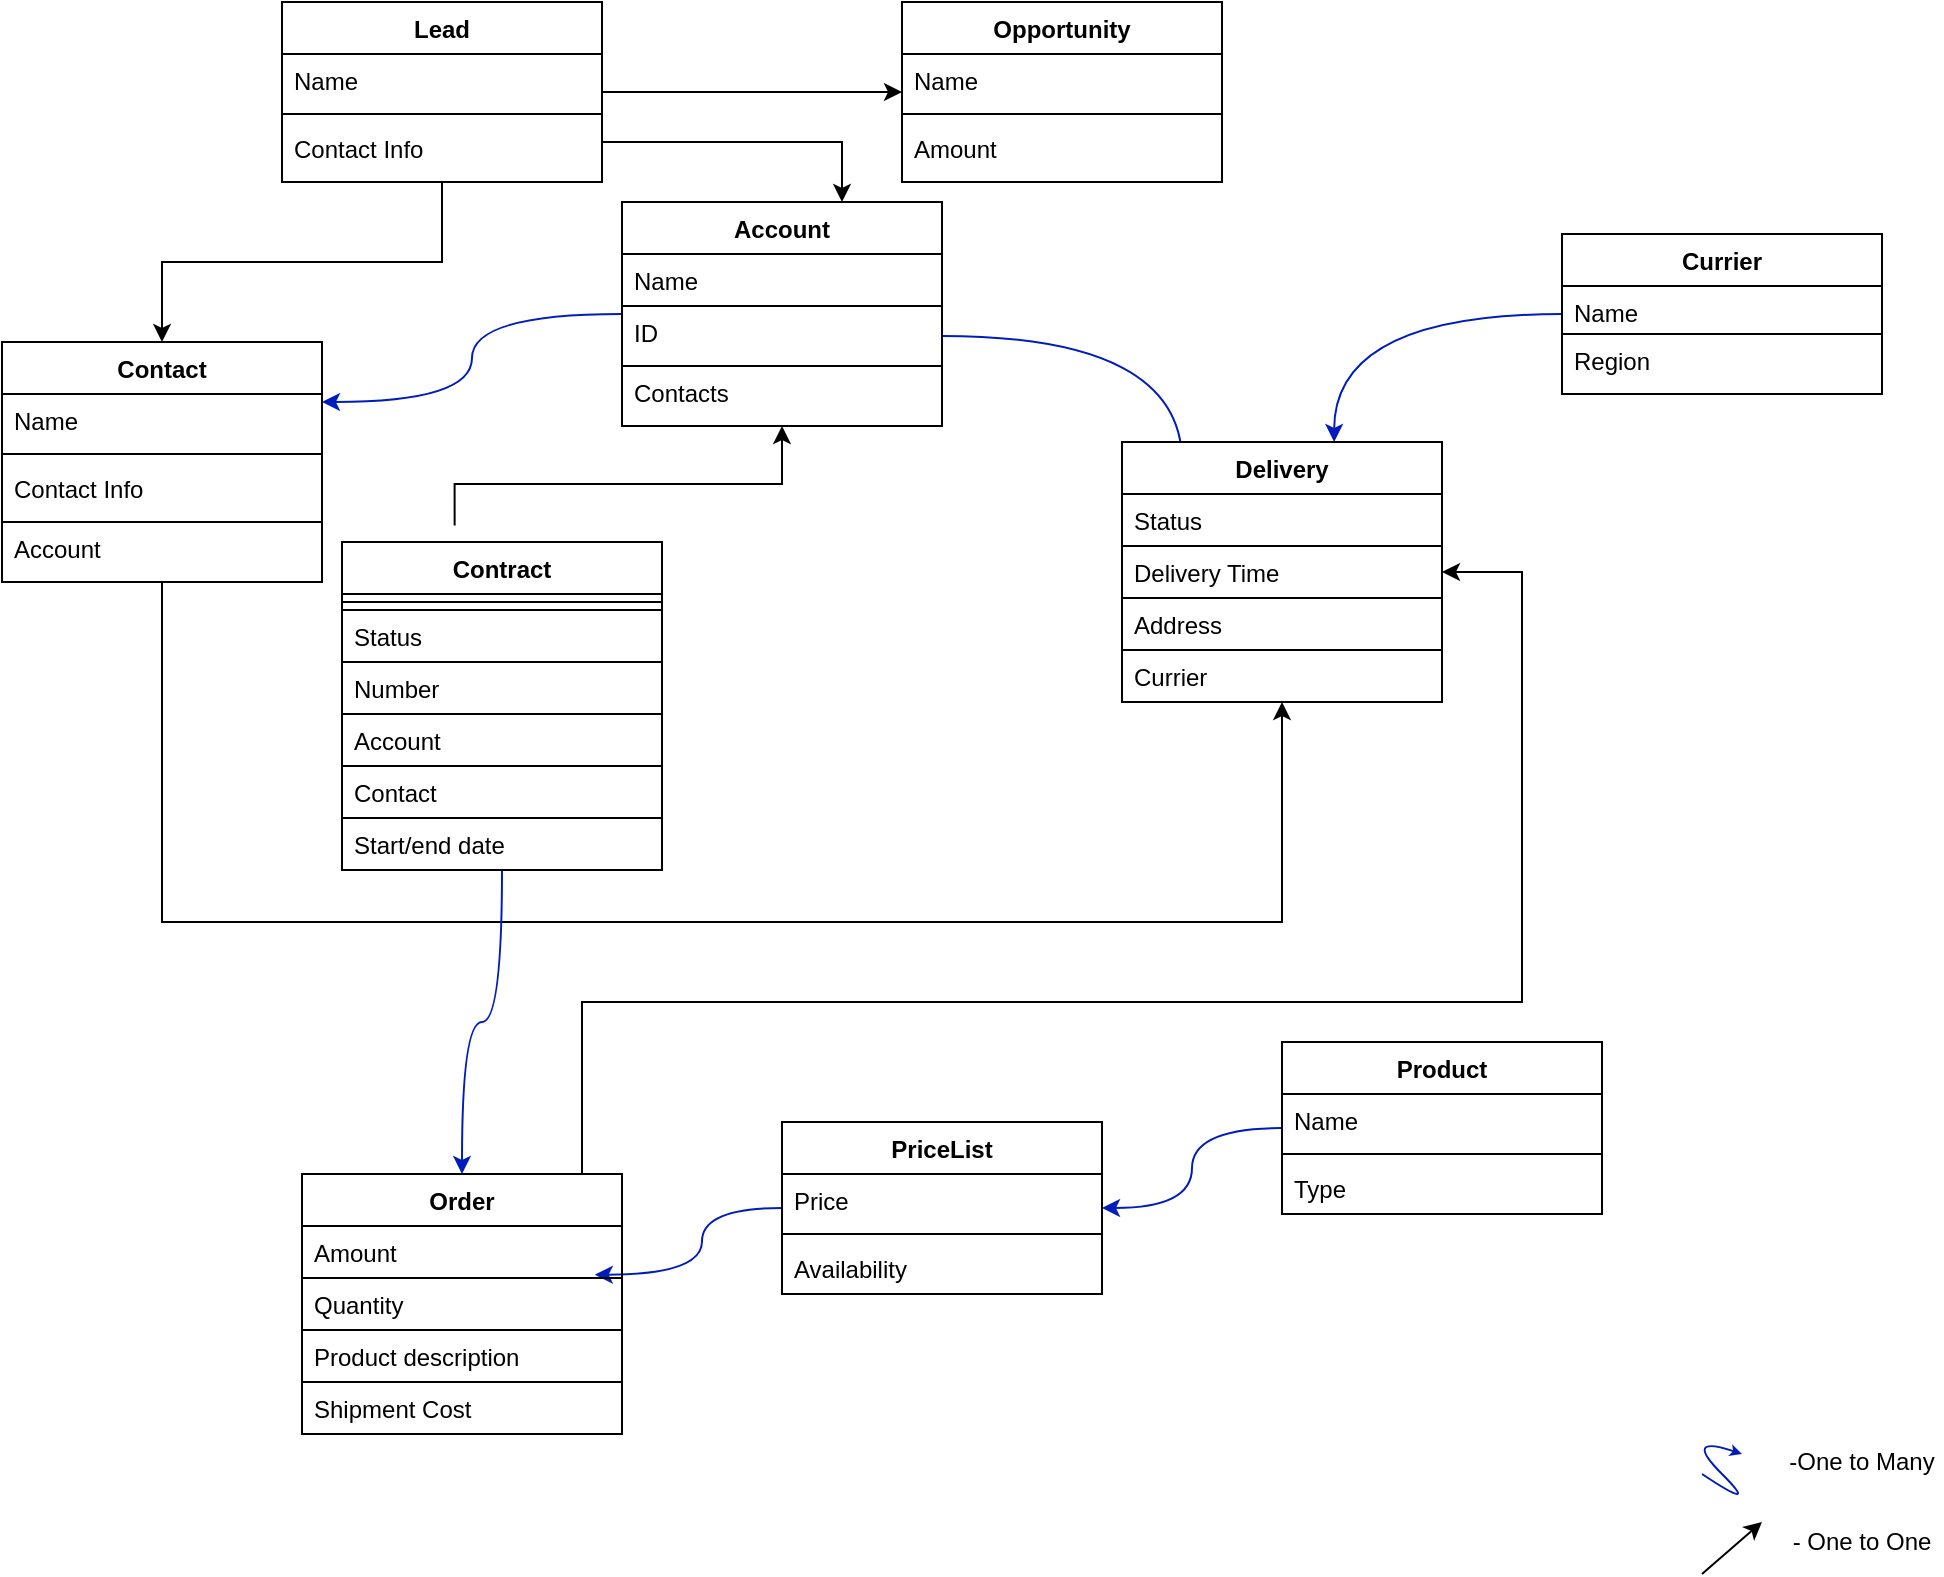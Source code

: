 <mxfile version="13.6.1" type="github">
  <diagram name="Page-1" id="b520641d-4fe3-3701-9064-5fc419738815">
    <mxGraphModel dx="1422" dy="794" grid="1" gridSize="10" guides="1" tooltips="1" connect="1" arrows="1" fold="1" page="1" pageScale="1" pageWidth="1100" pageHeight="850" background="#ffffff" math="0" shadow="0">
      <root>
        <mxCell id="0" />
        <mxCell id="1" parent="0" />
        <mxCell id="QXKJpP7RtMIgjdvXQBMT-15" value="" style="edgeStyle=orthogonalEdgeStyle;rounded=0;orthogonalLoop=1;jettySize=auto;html=1;sketch=0;shadow=0;" parent="1" source="QXKJpP7RtMIgjdvXQBMT-7" target="QXKJpP7RtMIgjdvXQBMT-11" edge="1">
          <mxGeometry relative="1" as="geometry">
            <Array as="points">
              <mxPoint x="460" y="80" />
            </Array>
          </mxGeometry>
        </mxCell>
        <mxCell id="QXKJpP7RtMIgjdvXQBMT-20" value="" style="edgeStyle=orthogonalEdgeStyle;rounded=0;orthogonalLoop=1;jettySize=auto;html=1;sketch=0;shadow=0;" parent="1" source="QXKJpP7RtMIgjdvXQBMT-7" target="QXKJpP7RtMIgjdvXQBMT-16" edge="1">
          <mxGeometry relative="1" as="geometry" />
        </mxCell>
        <mxCell id="QXKJpP7RtMIgjdvXQBMT-29" value="" style="edgeStyle=orthogonalEdgeStyle;rounded=0;orthogonalLoop=1;jettySize=auto;html=1;sketch=0;shadow=0;" parent="1" source="QXKJpP7RtMIgjdvXQBMT-7" target="QXKJpP7RtMIgjdvXQBMT-24" edge="1">
          <mxGeometry relative="1" as="geometry" />
        </mxCell>
        <mxCell id="QXKJpP7RtMIgjdvXQBMT-62" style="edgeStyle=orthogonalEdgeStyle;orthogonalLoop=1;jettySize=auto;html=1;entryX=0.188;entryY=0.128;entryDx=0;entryDy=0;entryPerimeter=0;sketch=0;shadow=0;exitX=1;exitY=0.5;exitDx=0;exitDy=0;curved=1;fillColor=#0050ef;strokeColor=#001DBC;" parent="1" source="QXKJpP7RtMIgjdvXQBMT-64" target="QXKJpP7RtMIgjdvXQBMT-53" edge="1">
          <mxGeometry relative="1" as="geometry">
            <mxPoint x="510" y="260" as="sourcePoint" />
          </mxGeometry>
        </mxCell>
        <mxCell id="QXKJpP7RtMIgjdvXQBMT-63" style="edgeStyle=orthogonalEdgeStyle;rounded=0;orthogonalLoop=1;jettySize=auto;html=1;sketch=0;shadow=0;" parent="1" source="QXKJpP7RtMIgjdvXQBMT-16" target="QXKJpP7RtMIgjdvXQBMT-53" edge="1">
          <mxGeometry relative="1" as="geometry">
            <Array as="points">
              <mxPoint x="360" y="470" />
              <mxPoint x="570" y="470" />
            </Array>
          </mxGeometry>
        </mxCell>
        <mxCell id="QXKJpP7RtMIgjdvXQBMT-38" value="" style="edgeStyle=orthogonalEdgeStyle;orthogonalLoop=1;jettySize=auto;html=1;sketch=0;shadow=0;curved=1;fillColor=#0050ef;strokeColor=#001DBC;" parent="1" source="QXKJpP7RtMIgjdvXQBMT-30" target="QXKJpP7RtMIgjdvXQBMT-34" edge="1">
          <mxGeometry relative="1" as="geometry" />
        </mxCell>
        <mxCell id="QXKJpP7RtMIgjdvXQBMT-7" value="Lead&#xa;&#xa;&#xa;&#xa;&#xa;&#xa;&#xa;" style="swimlane;fontStyle=1;align=center;verticalAlign=top;childLayout=stackLayout;horizontal=1;startSize=26;horizontalStack=0;resizeParent=1;resizeParentMax=0;resizeLast=0;collapsible=1;marginBottom=0;flipH=0;flipV=0;sketch=0;shadow=0;" parent="1" vertex="1">
          <mxGeometry x="180" y="10" width="160" height="90" as="geometry">
            <mxRectangle x="300" y="260" width="100" height="26" as="alternateBounds" />
          </mxGeometry>
        </mxCell>
        <mxCell id="QXKJpP7RtMIgjdvXQBMT-8" value="Name" style="text;strokeColor=none;fillColor=none;align=left;verticalAlign=top;spacingLeft=4;spacingRight=4;overflow=hidden;rotatable=0;points=[[0,0.5],[1,0.5]];portConstraint=eastwest;sketch=0;shadow=0;" parent="QXKJpP7RtMIgjdvXQBMT-7" vertex="1">
          <mxGeometry y="26" width="160" height="26" as="geometry" />
        </mxCell>
        <mxCell id="QXKJpP7RtMIgjdvXQBMT-9" value="" style="line;strokeWidth=1;fillColor=none;align=left;verticalAlign=middle;spacingTop=-1;spacingLeft=3;spacingRight=3;rotatable=0;labelPosition=right;points=[];portConstraint=eastwest;sketch=0;shadow=0;" parent="QXKJpP7RtMIgjdvXQBMT-7" vertex="1">
          <mxGeometry y="52" width="160" height="8" as="geometry" />
        </mxCell>
        <mxCell id="QXKJpP7RtMIgjdvXQBMT-10" value="Contact Info" style="text;strokeColor=none;fillColor=none;align=left;verticalAlign=top;spacingLeft=4;spacingRight=4;overflow=hidden;rotatable=0;points=[[0,0.5],[1,0.5]];portConstraint=eastwest;sketch=0;shadow=0;" parent="QXKJpP7RtMIgjdvXQBMT-7" vertex="1">
          <mxGeometry y="60" width="160" height="30" as="geometry" />
        </mxCell>
        <mxCell id="QXKJpP7RtMIgjdvXQBMT-70" style="edgeStyle=orthogonalEdgeStyle;rounded=0;orthogonalLoop=1;jettySize=auto;html=1;exitX=0.352;exitY=-0.05;exitDx=0;exitDy=0;exitPerimeter=0;sketch=0;shadow=0;" parent="1" source="QXKJpP7RtMIgjdvXQBMT-39" target="QXKJpP7RtMIgjdvXQBMT-11" edge="1">
          <mxGeometry relative="1" as="geometry" />
        </mxCell>
        <mxCell id="QXKJpP7RtMIgjdvXQBMT-72" style="edgeStyle=orthogonalEdgeStyle;orthogonalLoop=1;jettySize=auto;html=1;entryX=0.915;entryY=-0.064;entryDx=0;entryDy=0;entryPerimeter=0;sketch=0;shadow=0;curved=1;fillColor=#0050ef;strokeColor=#001DBC;" parent="1" source="QXKJpP7RtMIgjdvXQBMT-34" target="QXKJpP7RtMIgjdvXQBMT-67" edge="1">
          <mxGeometry relative="1" as="geometry" />
        </mxCell>
        <mxCell id="QXKJpP7RtMIgjdvXQBMT-73" style="edgeStyle=orthogonalEdgeStyle;rounded=0;orthogonalLoop=1;jettySize=auto;html=1;entryX=1;entryY=0.5;entryDx=0;entryDy=0;sketch=0;shadow=0;" parent="1" source="QXKJpP7RtMIgjdvXQBMT-46" target="QXKJpP7RtMIgjdvXQBMT-68" edge="1">
          <mxGeometry relative="1" as="geometry">
            <mxPoint x="810" y="470" as="targetPoint" />
            <Array as="points">
              <mxPoint x="330" y="510" />
              <mxPoint x="800" y="510" />
              <mxPoint x="800" y="295" />
            </Array>
          </mxGeometry>
        </mxCell>
        <mxCell id="QXKJpP7RtMIgjdvXQBMT-16" value="Contact" style="swimlane;fontStyle=1;align=center;verticalAlign=top;childLayout=stackLayout;horizontal=1;startSize=26;horizontalStack=0;resizeParent=1;resizeParentMax=0;resizeLast=0;collapsible=1;marginBottom=0;flipH=0;flipV=0;sketch=0;shadow=0;" parent="1" vertex="1">
          <mxGeometry x="40" y="180" width="160" height="120" as="geometry">
            <mxRectangle x="300" y="260" width="100" height="26" as="alternateBounds" />
          </mxGeometry>
        </mxCell>
        <mxCell id="QXKJpP7RtMIgjdvXQBMT-17" value="Name" style="text;strokeColor=none;fillColor=none;align=left;verticalAlign=top;spacingLeft=4;spacingRight=4;overflow=hidden;rotatable=0;points=[[0,0.5],[1,0.5]];portConstraint=eastwest;sketch=0;shadow=0;" parent="QXKJpP7RtMIgjdvXQBMT-16" vertex="1">
          <mxGeometry y="26" width="160" height="26" as="geometry" />
        </mxCell>
        <mxCell id="QXKJpP7RtMIgjdvXQBMT-18" value="" style="line;strokeWidth=1;fillColor=none;align=left;verticalAlign=middle;spacingTop=-1;spacingLeft=3;spacingRight=3;rotatable=0;labelPosition=right;points=[];portConstraint=eastwest;sketch=0;shadow=0;" parent="QXKJpP7RtMIgjdvXQBMT-16" vertex="1">
          <mxGeometry y="52" width="160" height="8" as="geometry" />
        </mxCell>
        <mxCell id="QXKJpP7RtMIgjdvXQBMT-75" value="Contact Info" style="text;strokeColor=none;fillColor=none;align=left;verticalAlign=top;spacingLeft=4;spacingRight=4;overflow=hidden;rotatable=0;points=[[0,0.5],[1,0.5]];portConstraint=eastwest;sketch=0;shadow=0;" parent="QXKJpP7RtMIgjdvXQBMT-16" vertex="1">
          <mxGeometry y="60" width="160" height="30" as="geometry" />
        </mxCell>
        <mxCell id="QXKJpP7RtMIgjdvXQBMT-19" value="Account" style="text;fillColor=none;align=left;verticalAlign=top;spacingLeft=4;spacingRight=4;overflow=hidden;rotatable=0;points=[[0,0.5],[1,0.5]];portConstraint=eastwest;strokeColor=#000000;sketch=0;shadow=0;" parent="QXKJpP7RtMIgjdvXQBMT-16" vertex="1">
          <mxGeometry y="90" width="160" height="30" as="geometry" />
        </mxCell>
        <mxCell id="oJaKWwqrmrqzuRQhVc8h-1" style="edgeStyle=orthogonalEdgeStyle;curved=1;sketch=0;orthogonalLoop=1;jettySize=auto;html=1;entryX=0.663;entryY=0;entryDx=0;entryDy=0;entryPerimeter=0;shadow=0;fillColor=#0050ef;strokeColor=#001DBC;" edge="1" parent="1" source="QXKJpP7RtMIgjdvXQBMT-57" target="QXKJpP7RtMIgjdvXQBMT-53">
          <mxGeometry relative="1" as="geometry" />
        </mxCell>
        <mxCell id="oJaKWwqrmrqzuRQhVc8h-3" style="edgeStyle=orthogonalEdgeStyle;curved=1;sketch=0;orthogonalLoop=1;jettySize=auto;html=1;shadow=0;fillColor=#0050ef;strokeColor=#001DBC;" edge="1" parent="1" source="QXKJpP7RtMIgjdvXQBMT-39" target="QXKJpP7RtMIgjdvXQBMT-46">
          <mxGeometry relative="1" as="geometry" />
        </mxCell>
        <mxCell id="QXKJpP7RtMIgjdvXQBMT-39" value="Contract" style="swimlane;fontStyle=1;align=center;verticalAlign=top;childLayout=stackLayout;horizontal=1;startSize=26;horizontalStack=0;resizeParent=1;resizeParentMax=0;resizeLast=0;collapsible=1;marginBottom=0;sketch=0;shadow=0;" parent="1" vertex="1">
          <mxGeometry x="210" y="280" width="160" height="164" as="geometry" />
        </mxCell>
        <mxCell id="QXKJpP7RtMIgjdvXQBMT-41" value="" style="line;strokeWidth=1;fillColor=none;align=left;verticalAlign=middle;spacingTop=-1;spacingLeft=3;spacingRight=3;rotatable=0;labelPosition=right;points=[];portConstraint=eastwest;sketch=0;shadow=0;" parent="QXKJpP7RtMIgjdvXQBMT-39" vertex="1">
          <mxGeometry y="26" width="160" height="8" as="geometry" />
        </mxCell>
        <mxCell id="QXKJpP7RtMIgjdvXQBMT-42" value="Status" style="text;fillColor=none;align=left;verticalAlign=top;spacingLeft=4;spacingRight=4;overflow=hidden;rotatable=0;points=[[0,0.5],[1,0.5]];portConstraint=eastwest;strokeColor=#000000;sketch=0;shadow=0;" parent="QXKJpP7RtMIgjdvXQBMT-39" vertex="1">
          <mxGeometry y="34" width="160" height="26" as="geometry" />
        </mxCell>
        <mxCell id="QXKJpP7RtMIgjdvXQBMT-77" value="Number" style="text;strokeColor=none;fillColor=none;align=left;verticalAlign=top;spacingLeft=4;spacingRight=4;overflow=hidden;rotatable=0;points=[[0,0.5],[1,0.5]];portConstraint=eastwest;sketch=0;shadow=0;" parent="QXKJpP7RtMIgjdvXQBMT-39" vertex="1">
          <mxGeometry y="60" width="160" height="26" as="geometry" />
        </mxCell>
        <mxCell id="QXKJpP7RtMIgjdvXQBMT-78" value="Account &#xa;" style="text;fillColor=none;align=left;verticalAlign=top;spacingLeft=4;spacingRight=4;overflow=hidden;rotatable=0;points=[[0,0.5],[1,0.5]];portConstraint=eastwest;strokeColor=#000000;sketch=0;shadow=0;" parent="QXKJpP7RtMIgjdvXQBMT-39" vertex="1">
          <mxGeometry y="86" width="160" height="26" as="geometry" />
        </mxCell>
        <mxCell id="dWFDtnVp8Jf_XRUJYiEl-1" value="Contact" style="text;fillColor=none;align=left;verticalAlign=top;spacingLeft=4;spacingRight=4;overflow=hidden;rotatable=0;points=[[0,0.5],[1,0.5]];portConstraint=eastwest;strokeColor=#000000;sketch=0;shadow=0;" parent="QXKJpP7RtMIgjdvXQBMT-39" vertex="1">
          <mxGeometry y="112" width="160" height="26" as="geometry" />
        </mxCell>
        <mxCell id="QXKJpP7RtMIgjdvXQBMT-79" value="Start/end date" style="text;fillColor=none;align=left;verticalAlign=top;spacingLeft=4;spacingRight=4;overflow=hidden;rotatable=0;points=[[0,0.5],[1,0.5]];portConstraint=eastwest;strokeColor=#000000;sketch=0;shadow=0;" parent="QXKJpP7RtMIgjdvXQBMT-39" vertex="1">
          <mxGeometry y="138" width="160" height="26" as="geometry" />
        </mxCell>
        <mxCell id="QXKJpP7RtMIgjdvXQBMT-24" value="Opportunity" style="swimlane;fontStyle=1;align=center;verticalAlign=top;childLayout=stackLayout;horizontal=1;startSize=26;horizontalStack=0;resizeParent=1;resizeParentMax=0;resizeLast=0;collapsible=1;marginBottom=0;flipH=0;flipV=0;sketch=0;shadow=0;" parent="1" vertex="1">
          <mxGeometry x="490" y="10" width="160" height="90" as="geometry">
            <mxRectangle x="300" y="260" width="100" height="26" as="alternateBounds" />
          </mxGeometry>
        </mxCell>
        <mxCell id="QXKJpP7RtMIgjdvXQBMT-25" value="Name" style="text;strokeColor=none;fillColor=none;align=left;verticalAlign=top;spacingLeft=4;spacingRight=4;overflow=hidden;rotatable=0;points=[[0,0.5],[1,0.5]];portConstraint=eastwest;sketch=0;shadow=0;" parent="QXKJpP7RtMIgjdvXQBMT-24" vertex="1">
          <mxGeometry y="26" width="160" height="26" as="geometry" />
        </mxCell>
        <mxCell id="QXKJpP7RtMIgjdvXQBMT-26" value="" style="line;strokeWidth=1;fillColor=none;align=left;verticalAlign=middle;spacingTop=-1;spacingLeft=3;spacingRight=3;rotatable=0;labelPosition=right;points=[];portConstraint=eastwest;sketch=0;shadow=0;" parent="QXKJpP7RtMIgjdvXQBMT-24" vertex="1">
          <mxGeometry y="52" width="160" height="8" as="geometry" />
        </mxCell>
        <mxCell id="QXKJpP7RtMIgjdvXQBMT-27" value="Amount" style="text;strokeColor=none;fillColor=none;align=left;verticalAlign=top;spacingLeft=4;spacingRight=4;overflow=hidden;rotatable=0;points=[[0,0.5],[1,0.5]];portConstraint=eastwest;sketch=0;shadow=0;" parent="QXKJpP7RtMIgjdvXQBMT-24" vertex="1">
          <mxGeometry y="60" width="160" height="30" as="geometry" />
        </mxCell>
        <mxCell id="oJaKWwqrmrqzuRQhVc8h-2" style="edgeStyle=orthogonalEdgeStyle;curved=1;sketch=0;orthogonalLoop=1;jettySize=auto;html=1;entryX=1;entryY=0.25;entryDx=0;entryDy=0;shadow=0;fillColor=#0050ef;strokeColor=#001DBC;" edge="1" parent="1" source="QXKJpP7RtMIgjdvXQBMT-11" target="QXKJpP7RtMIgjdvXQBMT-16">
          <mxGeometry relative="1" as="geometry" />
        </mxCell>
        <mxCell id="QXKJpP7RtMIgjdvXQBMT-11" value="Account" style="swimlane;fontStyle=1;align=center;verticalAlign=top;childLayout=stackLayout;horizontal=1;startSize=26;horizontalStack=0;resizeParent=1;resizeParentMax=0;resizeLast=0;collapsible=1;marginBottom=0;sketch=0;shadow=0;" parent="1" vertex="1">
          <mxGeometry x="350" y="110" width="160" height="112" as="geometry">
            <mxRectangle x="300" y="260" width="100" height="26" as="alternateBounds" />
          </mxGeometry>
        </mxCell>
        <mxCell id="QXKJpP7RtMIgjdvXQBMT-12" value="Name" style="text;strokeColor=none;fillColor=none;align=left;verticalAlign=top;spacingLeft=4;spacingRight=4;overflow=hidden;rotatable=0;points=[[0,0.5],[1,0.5]];portConstraint=eastwest;sketch=0;shadow=0;" parent="QXKJpP7RtMIgjdvXQBMT-11" vertex="1">
          <mxGeometry y="26" width="160" height="26" as="geometry" />
        </mxCell>
        <mxCell id="QXKJpP7RtMIgjdvXQBMT-64" value="ID" style="text;fillColor=none;align=left;verticalAlign=top;spacingLeft=4;spacingRight=4;overflow=hidden;rotatable=0;points=[[0,0.5],[1,0.5]];portConstraint=eastwest;strokeColor=#000000;sketch=0;shadow=0;" parent="QXKJpP7RtMIgjdvXQBMT-11" vertex="1">
          <mxGeometry y="52" width="160" height="30" as="geometry" />
        </mxCell>
        <mxCell id="QXKJpP7RtMIgjdvXQBMT-76" value="Contacts " style="text;fillColor=none;align=left;verticalAlign=top;spacingLeft=4;spacingRight=4;overflow=hidden;rotatable=0;points=[[0,0.5],[1,0.5]];portConstraint=eastwest;strokeColor=#000000;sketch=0;shadow=0;" parent="QXKJpP7RtMIgjdvXQBMT-11" vertex="1">
          <mxGeometry y="82" width="160" height="30" as="geometry" />
        </mxCell>
        <mxCell id="QXKJpP7RtMIgjdvXQBMT-53" value="Delivery" style="swimlane;fontStyle=1;align=center;verticalAlign=top;childLayout=stackLayout;horizontal=1;startSize=26;horizontalStack=0;resizeParent=1;resizeParentMax=0;resizeLast=0;collapsible=1;marginBottom=0;sketch=0;shadow=0;" parent="1" vertex="1">
          <mxGeometry x="600" y="230" width="160" height="130" as="geometry" />
        </mxCell>
        <mxCell id="QXKJpP7RtMIgjdvXQBMT-54" value="Status" style="text;strokeColor=none;fillColor=none;align=left;verticalAlign=top;spacingLeft=4;spacingRight=4;overflow=hidden;rotatable=0;points=[[0,0.5],[1,0.5]];portConstraint=eastwest;sketch=0;shadow=0;" parent="QXKJpP7RtMIgjdvXQBMT-53" vertex="1">
          <mxGeometry y="26" width="160" height="26" as="geometry" />
        </mxCell>
        <mxCell id="QXKJpP7RtMIgjdvXQBMT-68" value="Delivery Time" style="text;fillColor=none;align=left;verticalAlign=top;spacingLeft=4;spacingRight=4;overflow=hidden;rotatable=0;points=[[0,0.5],[1,0.5]];portConstraint=eastwest;strokeColor=#000000;sketch=0;shadow=0;" parent="QXKJpP7RtMIgjdvXQBMT-53" vertex="1">
          <mxGeometry y="52" width="160" height="26" as="geometry" />
        </mxCell>
        <mxCell id="QXKJpP7RtMIgjdvXQBMT-55" value="Address" style="text;fillColor=none;align=left;verticalAlign=top;spacingLeft=4;spacingRight=4;overflow=hidden;rotatable=0;points=[[0,0.5],[1,0.5]];portConstraint=eastwest;strokeColor=#000000;sketch=0;shadow=0;" parent="QXKJpP7RtMIgjdvXQBMT-53" vertex="1">
          <mxGeometry y="78" width="160" height="26" as="geometry" />
        </mxCell>
        <mxCell id="QXKJpP7RtMIgjdvXQBMT-81" value="Currier" style="text;fillColor=none;align=left;verticalAlign=top;spacingLeft=4;spacingRight=4;overflow=hidden;rotatable=0;points=[[0,0.5],[1,0.5]];portConstraint=eastwest;strokeColor=#000000;sketch=0;shadow=0;" parent="QXKJpP7RtMIgjdvXQBMT-53" vertex="1">
          <mxGeometry y="104" width="160" height="26" as="geometry" />
        </mxCell>
        <mxCell id="QXKJpP7RtMIgjdvXQBMT-46" value="Order" style="swimlane;fontStyle=1;align=center;verticalAlign=top;childLayout=stackLayout;horizontal=1;startSize=26;horizontalStack=0;resizeParent=1;resizeParentMax=0;resizeLast=0;collapsible=1;marginBottom=0;sketch=0;shadow=0;" parent="1" vertex="1">
          <mxGeometry x="190" y="596" width="160" height="130" as="geometry" />
        </mxCell>
        <mxCell id="QXKJpP7RtMIgjdvXQBMT-47" value="Amount " style="text;strokeColor=none;fillColor=none;align=left;verticalAlign=top;spacingLeft=4;spacingRight=4;overflow=hidden;rotatable=0;points=[[0,0.5],[1,0.5]];portConstraint=eastwest;sketch=0;shadow=0;" parent="QXKJpP7RtMIgjdvXQBMT-46" vertex="1">
          <mxGeometry y="26" width="160" height="26" as="geometry" />
        </mxCell>
        <mxCell id="QXKJpP7RtMIgjdvXQBMT-67" value="Quantity " style="text;fillColor=none;align=left;verticalAlign=top;spacingLeft=4;spacingRight=4;overflow=hidden;rotatable=0;points=[[0,0.5],[1,0.5]];portConstraint=eastwest;strokeColor=#000000;sketch=0;shadow=0;" parent="QXKJpP7RtMIgjdvXQBMT-46" vertex="1">
          <mxGeometry y="52" width="160" height="26" as="geometry" />
        </mxCell>
        <mxCell id="QXKJpP7RtMIgjdvXQBMT-52" value="Product description" style="text;fillColor=none;align=left;verticalAlign=top;spacingLeft=4;spacingRight=4;overflow=hidden;rotatable=0;points=[[0,0.5],[1,0.5]];portConstraint=eastwest;strokeColor=#000000;sketch=0;shadow=0;" parent="QXKJpP7RtMIgjdvXQBMT-46" vertex="1">
          <mxGeometry y="78" width="160" height="26" as="geometry" />
        </mxCell>
        <mxCell id="QXKJpP7RtMIgjdvXQBMT-80" value="Shipment Cost" style="text;fillColor=none;align=left;verticalAlign=top;spacingLeft=4;spacingRight=4;overflow=hidden;rotatable=0;points=[[0,0.5],[1,0.5]];portConstraint=eastwest;strokeColor=#000000;sketch=0;shadow=0;" parent="QXKJpP7RtMIgjdvXQBMT-46" vertex="1">
          <mxGeometry y="104" width="160" height="26" as="geometry" />
        </mxCell>
        <mxCell id="QXKJpP7RtMIgjdvXQBMT-57" value="Currier" style="swimlane;fontStyle=1;align=center;verticalAlign=top;childLayout=stackLayout;horizontal=1;startSize=26;horizontalStack=0;resizeParent=1;resizeParentMax=0;resizeLast=0;collapsible=1;marginBottom=0;sketch=0;shadow=0;" parent="1" vertex="1">
          <mxGeometry x="820" y="126" width="160" height="80" as="geometry" />
        </mxCell>
        <mxCell id="QXKJpP7RtMIgjdvXQBMT-58" value="Name" style="text;strokeColor=none;fillColor=none;align=left;verticalAlign=top;spacingLeft=4;spacingRight=4;overflow=hidden;rotatable=0;points=[[0,0.5],[1,0.5]];portConstraint=eastwest;sketch=0;shadow=0;" parent="QXKJpP7RtMIgjdvXQBMT-57" vertex="1">
          <mxGeometry y="26" width="160" height="24" as="geometry" />
        </mxCell>
        <mxCell id="QXKJpP7RtMIgjdvXQBMT-59" value="Region" style="text;align=left;verticalAlign=top;spacingLeft=4;spacingRight=4;overflow=hidden;rotatable=0;points=[[0,0.5],[1,0.5]];portConstraint=eastwest;sketch=0;shadow=0;strokeColor=#000000;" parent="QXKJpP7RtMIgjdvXQBMT-57" vertex="1">
          <mxGeometry y="50" width="160" height="30" as="geometry" />
        </mxCell>
        <mxCell id="QXKJpP7RtMIgjdvXQBMT-30" value="Product" style="swimlane;fontStyle=1;align=center;verticalAlign=top;childLayout=stackLayout;horizontal=1;startSize=26;horizontalStack=0;resizeParent=1;resizeParentMax=0;resizeLast=0;collapsible=1;marginBottom=0;sketch=0;shadow=0;" parent="1" vertex="1">
          <mxGeometry x="680" y="530" width="160" height="86" as="geometry" />
        </mxCell>
        <mxCell id="QXKJpP7RtMIgjdvXQBMT-31" value="Name" style="text;strokeColor=none;fillColor=none;align=left;verticalAlign=top;spacingLeft=4;spacingRight=4;overflow=hidden;rotatable=0;points=[[0,0.5],[1,0.5]];portConstraint=eastwest;sketch=0;shadow=0;" parent="QXKJpP7RtMIgjdvXQBMT-30" vertex="1">
          <mxGeometry y="26" width="160" height="26" as="geometry" />
        </mxCell>
        <mxCell id="QXKJpP7RtMIgjdvXQBMT-32" value="" style="line;strokeWidth=1;fillColor=none;align=left;verticalAlign=middle;spacingTop=-1;spacingLeft=3;spacingRight=3;rotatable=0;labelPosition=right;points=[];portConstraint=eastwest;sketch=0;shadow=0;" parent="QXKJpP7RtMIgjdvXQBMT-30" vertex="1">
          <mxGeometry y="52" width="160" height="8" as="geometry" />
        </mxCell>
        <mxCell id="QXKJpP7RtMIgjdvXQBMT-33" value="Type" style="text;strokeColor=none;fillColor=none;align=left;verticalAlign=top;spacingLeft=4;spacingRight=4;overflow=hidden;rotatable=0;points=[[0,0.5],[1,0.5]];portConstraint=eastwest;sketch=0;shadow=0;" parent="QXKJpP7RtMIgjdvXQBMT-30" vertex="1">
          <mxGeometry y="60" width="160" height="26" as="geometry" />
        </mxCell>
        <mxCell id="QXKJpP7RtMIgjdvXQBMT-34" value="PriceList" style="swimlane;fontStyle=1;align=center;verticalAlign=top;childLayout=stackLayout;horizontal=1;startSize=26;horizontalStack=0;resizeParent=1;resizeParentMax=0;resizeLast=0;collapsible=1;marginBottom=0;sketch=0;shadow=0;" parent="1" vertex="1">
          <mxGeometry x="430" y="570" width="160" height="86" as="geometry" />
        </mxCell>
        <mxCell id="QXKJpP7RtMIgjdvXQBMT-35" value="Price" style="text;strokeColor=none;fillColor=none;align=left;verticalAlign=top;spacingLeft=4;spacingRight=4;overflow=hidden;rotatable=0;points=[[0,0.5],[1,0.5]];portConstraint=eastwest;sketch=0;shadow=0;" parent="QXKJpP7RtMIgjdvXQBMT-34" vertex="1">
          <mxGeometry y="26" width="160" height="26" as="geometry" />
        </mxCell>
        <mxCell id="QXKJpP7RtMIgjdvXQBMT-36" value="" style="line;strokeWidth=1;fillColor=none;align=left;verticalAlign=middle;spacingTop=-1;spacingLeft=3;spacingRight=3;rotatable=0;labelPosition=right;points=[];portConstraint=eastwest;sketch=0;shadow=0;" parent="QXKJpP7RtMIgjdvXQBMT-34" vertex="1">
          <mxGeometry y="52" width="160" height="8" as="geometry" />
        </mxCell>
        <mxCell id="QXKJpP7RtMIgjdvXQBMT-37" value="Availability" style="text;strokeColor=none;fillColor=none;align=left;verticalAlign=top;spacingLeft=4;spacingRight=4;overflow=hidden;rotatable=0;points=[[0,0.5],[1,0.5]];portConstraint=eastwest;sketch=0;shadow=0;" parent="QXKJpP7RtMIgjdvXQBMT-34" vertex="1">
          <mxGeometry y="60" width="160" height="26" as="geometry" />
        </mxCell>
        <mxCell id="oJaKWwqrmrqzuRQhVc8h-5" value="" style="endArrow=classic;html=1;shadow=0;curved=1;" edge="1" parent="1">
          <mxGeometry width="50" height="50" relative="1" as="geometry">
            <mxPoint x="890" y="796" as="sourcePoint" />
            <mxPoint x="920" y="770" as="targetPoint" />
          </mxGeometry>
        </mxCell>
        <mxCell id="oJaKWwqrmrqzuRQhVc8h-9" value="" style="curved=1;endArrow=classic;html=1;shadow=0;arcSize=15;endSize=3;fillColor=#0050ef;strokeColor=#001DBC;" edge="1" parent="1">
          <mxGeometry width="50" height="50" relative="1" as="geometry">
            <mxPoint x="890" y="746" as="sourcePoint" />
            <mxPoint x="910" y="736" as="targetPoint" />
            <Array as="points">
              <mxPoint x="920" y="766" />
              <mxPoint x="880" y="726" />
            </Array>
          </mxGeometry>
        </mxCell>
        <mxCell id="oJaKWwqrmrqzuRQhVc8h-10" value="-One to Many" style="text;html=1;strokeColor=none;align=center;verticalAlign=middle;whiteSpace=wrap;rounded=0;shadow=0;fillColor=#ffffff;" vertex="1" parent="1">
          <mxGeometry x="930" y="730" width="80" height="20" as="geometry" />
        </mxCell>
        <mxCell id="oJaKWwqrmrqzuRQhVc8h-11" value="- One to One" style="text;html=1;strokeColor=none;fillColor=none;align=center;verticalAlign=middle;whiteSpace=wrap;rounded=0;shadow=0;" vertex="1" parent="1">
          <mxGeometry x="930" y="770" width="80" height="20" as="geometry" />
        </mxCell>
      </root>
    </mxGraphModel>
  </diagram>
</mxfile>
